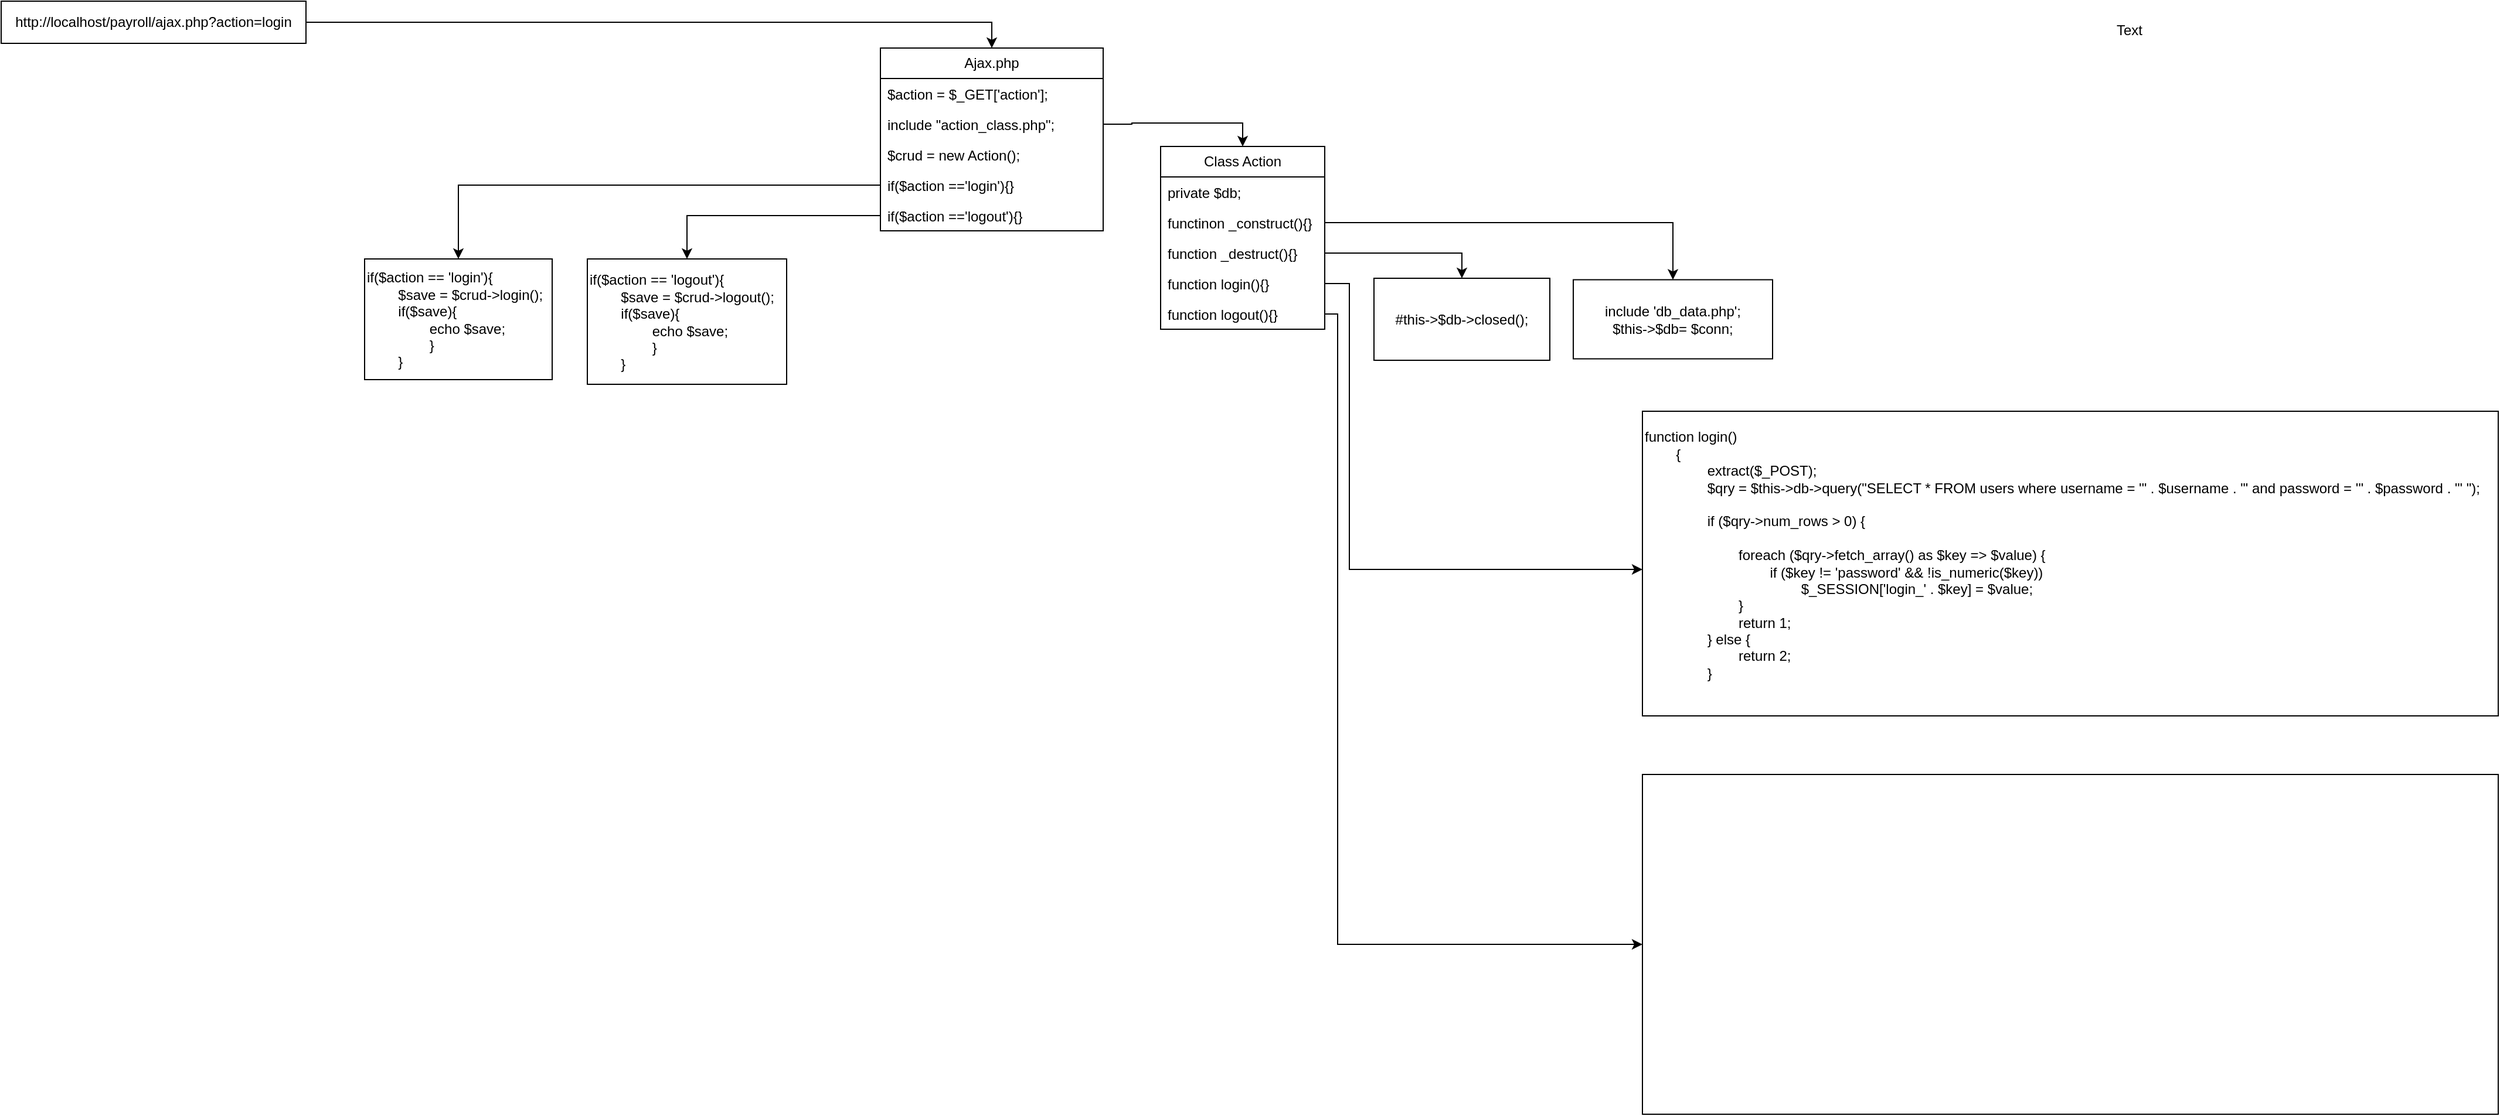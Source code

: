 <mxfile version="26.2.15">
  <diagram id="C5RBs43oDa-KdzZeNtuy" name="Page-1">
    <mxGraphModel dx="3983" dy="1098" grid="1" gridSize="10" guides="1" tooltips="1" connect="1" arrows="1" fold="1" page="1" pageScale="1" pageWidth="827" pageHeight="1169" math="0" shadow="0">
      <root>
        <mxCell id="WIyWlLk6GJQsqaUBKTNV-0" />
        <mxCell id="WIyWlLk6GJQsqaUBKTNV-1" parent="WIyWlLk6GJQsqaUBKTNV-0" />
        <mxCell id="d8og31dGvo_LYGdDDww9-0" value="Class Action" style="swimlane;fontStyle=0;childLayout=stackLayout;horizontal=1;startSize=26;fillColor=none;horizontalStack=0;resizeParent=1;resizeParentMax=0;resizeLast=0;collapsible=1;marginBottom=0;whiteSpace=wrap;html=1;" vertex="1" parent="WIyWlLk6GJQsqaUBKTNV-1">
          <mxGeometry x="119" y="224" width="140" height="156" as="geometry" />
        </mxCell>
        <mxCell id="d8og31dGvo_LYGdDDww9-1" value="private $db;" style="text;strokeColor=none;fillColor=none;align=left;verticalAlign=top;spacingLeft=4;spacingRight=4;overflow=hidden;rotatable=0;points=[[0,0.5],[1,0.5]];portConstraint=eastwest;whiteSpace=wrap;html=1;" vertex="1" parent="d8og31dGvo_LYGdDDww9-0">
          <mxGeometry y="26" width="140" height="26" as="geometry" />
        </mxCell>
        <mxCell id="d8og31dGvo_LYGdDDww9-2" value="functinon _construct(){}" style="text;strokeColor=none;fillColor=none;align=left;verticalAlign=top;spacingLeft=4;spacingRight=4;overflow=hidden;rotatable=0;points=[[0,0.5],[1,0.5]];portConstraint=eastwest;whiteSpace=wrap;html=1;" vertex="1" parent="d8og31dGvo_LYGdDDww9-0">
          <mxGeometry y="52" width="140" height="26" as="geometry" />
        </mxCell>
        <mxCell id="d8og31dGvo_LYGdDDww9-3" value="function _destruct(){}" style="text;strokeColor=none;fillColor=none;align=left;verticalAlign=top;spacingLeft=4;spacingRight=4;overflow=hidden;rotatable=0;points=[[0,0.5],[1,0.5]];portConstraint=eastwest;whiteSpace=wrap;html=1;" vertex="1" parent="d8og31dGvo_LYGdDDww9-0">
          <mxGeometry y="78" width="140" height="26" as="geometry" />
        </mxCell>
        <mxCell id="d8og31dGvo_LYGdDDww9-4" value="function login(){}" style="text;strokeColor=none;fillColor=none;align=left;verticalAlign=top;spacingLeft=4;spacingRight=4;overflow=hidden;rotatable=0;points=[[0,0.5],[1,0.5]];portConstraint=eastwest;whiteSpace=wrap;html=1;" vertex="1" parent="d8og31dGvo_LYGdDDww9-0">
          <mxGeometry y="104" width="140" height="26" as="geometry" />
        </mxCell>
        <mxCell id="d8og31dGvo_LYGdDDww9-6" value="function logout(){}" style="text;strokeColor=none;fillColor=none;align=left;verticalAlign=top;spacingLeft=4;spacingRight=4;overflow=hidden;rotatable=0;points=[[0,0.5],[1,0.5]];portConstraint=eastwest;whiteSpace=wrap;html=1;" vertex="1" parent="d8og31dGvo_LYGdDDww9-0">
          <mxGeometry y="130" width="140" height="26" as="geometry" />
        </mxCell>
        <mxCell id="d8og31dGvo_LYGdDDww9-12" value="include &#39;db_data.php&#39;;&lt;div&gt;$this-&amp;gt;$db= $conn;&lt;/div&gt;" style="whiteSpace=wrap;html=1;" vertex="1" parent="WIyWlLk6GJQsqaUBKTNV-1">
          <mxGeometry x="471" y="337.75" width="170" height="67.5" as="geometry" />
        </mxCell>
        <mxCell id="d8og31dGvo_LYGdDDww9-13" value="" style="edgeStyle=orthogonalEdgeStyle;rounded=0;orthogonalLoop=1;jettySize=auto;html=1;" edge="1" parent="WIyWlLk6GJQsqaUBKTNV-1" source="d8og31dGvo_LYGdDDww9-2" target="d8og31dGvo_LYGdDDww9-12">
          <mxGeometry relative="1" as="geometry" />
        </mxCell>
        <mxCell id="d8og31dGvo_LYGdDDww9-15" value="#this-&amp;gt;$db-&amp;gt;closed();" style="whiteSpace=wrap;html=1;" vertex="1" parent="WIyWlLk6GJQsqaUBKTNV-1">
          <mxGeometry x="301" y="336.5" width="150" height="70" as="geometry" />
        </mxCell>
        <mxCell id="d8og31dGvo_LYGdDDww9-16" value="" style="edgeStyle=orthogonalEdgeStyle;rounded=0;orthogonalLoop=1;jettySize=auto;html=1;" edge="1" parent="WIyWlLk6GJQsqaUBKTNV-1" source="d8og31dGvo_LYGdDDww9-3" target="d8og31dGvo_LYGdDDww9-15">
          <mxGeometry relative="1" as="geometry" />
        </mxCell>
        <mxCell id="d8og31dGvo_LYGdDDww9-17" value="Ajax.php" style="swimlane;fontStyle=0;childLayout=stackLayout;horizontal=1;startSize=26;fillColor=none;horizontalStack=0;resizeParent=1;resizeParentMax=0;resizeLast=0;collapsible=1;marginBottom=0;whiteSpace=wrap;html=1;" vertex="1" parent="WIyWlLk6GJQsqaUBKTNV-1">
          <mxGeometry x="-120" y="140" width="190" height="156" as="geometry" />
        </mxCell>
        <mxCell id="d8og31dGvo_LYGdDDww9-18" value="$action = $_GET[&#39;action&#39;];" style="text;strokeColor=none;fillColor=none;align=left;verticalAlign=top;spacingLeft=4;spacingRight=4;overflow=hidden;rotatable=0;points=[[0,0.5],[1,0.5]];portConstraint=eastwest;whiteSpace=wrap;html=1;" vertex="1" parent="d8og31dGvo_LYGdDDww9-17">
          <mxGeometry y="26" width="190" height="26" as="geometry" />
        </mxCell>
        <mxCell id="d8og31dGvo_LYGdDDww9-27" value="include &quot;action_class.php&quot;;" style="text;strokeColor=none;fillColor=none;align=left;verticalAlign=top;spacingLeft=4;spacingRight=4;overflow=hidden;rotatable=0;points=[[0,0.5],[1,0.5]];portConstraint=eastwest;whiteSpace=wrap;html=1;" vertex="1" parent="d8og31dGvo_LYGdDDww9-17">
          <mxGeometry y="52" width="190" height="26" as="geometry" />
        </mxCell>
        <mxCell id="d8og31dGvo_LYGdDDww9-25" value="$crud = new Action();" style="text;strokeColor=none;fillColor=none;align=left;verticalAlign=top;spacingLeft=4;spacingRight=4;overflow=hidden;rotatable=0;points=[[0,0.5],[1,0.5]];portConstraint=eastwest;whiteSpace=wrap;html=1;" vertex="1" parent="d8og31dGvo_LYGdDDww9-17">
          <mxGeometry y="78" width="190" height="26" as="geometry" />
        </mxCell>
        <mxCell id="d8og31dGvo_LYGdDDww9-26" value="if($action ==&#39;login&#39;){}" style="text;strokeColor=none;fillColor=none;align=left;verticalAlign=top;spacingLeft=4;spacingRight=4;overflow=hidden;rotatable=0;points=[[0,0.5],[1,0.5]];portConstraint=eastwest;whiteSpace=wrap;html=1;" vertex="1" parent="d8og31dGvo_LYGdDDww9-17">
          <mxGeometry y="104" width="190" height="26" as="geometry" />
        </mxCell>
        <mxCell id="d8og31dGvo_LYGdDDww9-28" value="if($action ==&#39;logout&#39;){}" style="text;strokeColor=none;fillColor=none;align=left;verticalAlign=top;spacingLeft=4;spacingRight=4;overflow=hidden;rotatable=0;points=[[0,0.5],[1,0.5]];portConstraint=eastwest;whiteSpace=wrap;html=1;" vertex="1" parent="d8og31dGvo_LYGdDDww9-17">
          <mxGeometry y="130" width="190" height="26" as="geometry" />
        </mxCell>
        <mxCell id="d8og31dGvo_LYGdDDww9-24" style="edgeStyle=orthogonalEdgeStyle;rounded=0;orthogonalLoop=1;jettySize=auto;html=1;exitX=1;exitY=0.5;exitDx=0;exitDy=0;entryX=0.5;entryY=0;entryDx=0;entryDy=0;" edge="1" parent="WIyWlLk6GJQsqaUBKTNV-1" source="d8og31dGvo_LYGdDDww9-27" target="d8og31dGvo_LYGdDDww9-0">
          <mxGeometry relative="1" as="geometry" />
        </mxCell>
        <mxCell id="d8og31dGvo_LYGdDDww9-34" value="if($action == &#39;logout&#39;)&lt;span style=&quot;background-color: transparent; color: light-dark(rgb(0, 0, 0), rgb(255, 255, 255));&quot;&gt;{&lt;/span&gt;&lt;div&gt;&lt;div&gt;&lt;span style=&quot;white-space: pre;&quot;&gt;&#x9;&lt;/span&gt;$save = $crud-&amp;gt;logout();&lt;/div&gt;&lt;div&gt;&lt;span style=&quot;white-space: pre;&quot;&gt;&#x9;&lt;/span&gt;if($save){&lt;/div&gt;&lt;div&gt;&lt;span style=&quot;white-space: pre;&quot;&gt;&#x9;&lt;/span&gt;&lt;span style=&quot;white-space: pre;&quot;&gt;&#x9;&lt;/span&gt;echo $save;&lt;/div&gt;&lt;div&gt;&lt;span style=&quot;white-space: pre;&quot;&gt;&#x9;&lt;/span&gt;&lt;span style=&quot;white-space: pre;&quot;&gt;&#x9;&lt;/span&gt;}&lt;/div&gt;&lt;div&gt;&lt;span style=&quot;white-space: pre;&quot;&gt;&#x9;&lt;/span&gt;}&lt;/div&gt;&lt;/div&gt;" style="whiteSpace=wrap;html=1;align=left;" vertex="1" parent="WIyWlLk6GJQsqaUBKTNV-1">
          <mxGeometry x="-370" y="320" width="170" height="107" as="geometry" />
        </mxCell>
        <mxCell id="d8og31dGvo_LYGdDDww9-35" value="" style="edgeStyle=orthogonalEdgeStyle;rounded=0;orthogonalLoop=1;jettySize=auto;html=1;" edge="1" parent="WIyWlLk6GJQsqaUBKTNV-1" source="d8og31dGvo_LYGdDDww9-28" target="d8og31dGvo_LYGdDDww9-34">
          <mxGeometry relative="1" as="geometry" />
        </mxCell>
        <mxCell id="d8og31dGvo_LYGdDDww9-36" value="&lt;span style=&quot;&quot;&gt;if($action == &#39;login&#39;)&lt;/span&gt;&lt;span style=&quot;color: light-dark(rgb(0, 0, 0), rgb(255, 255, 255)); background-color: transparent;&quot;&gt;{&lt;/span&gt;&lt;div style=&quot;&quot;&gt;&lt;div&gt;&lt;span style=&quot;white-space: pre;&quot;&gt;&#x9;&lt;/span&gt;$save = $crud-&amp;gt;login();&lt;/div&gt;&lt;div&gt;&lt;span style=&quot;white-space: pre;&quot;&gt;&#x9;&lt;/span&gt;if($save){&lt;/div&gt;&lt;div&gt;&lt;span style=&quot;white-space: pre;&quot;&gt;&#x9;&lt;/span&gt;&lt;span style=&quot;white-space: pre;&quot;&gt;&#x9;&lt;/span&gt;echo $save;&lt;/div&gt;&lt;div&gt;&lt;span style=&quot;white-space: pre;&quot;&gt;&#x9;&lt;/span&gt;&lt;span style=&quot;white-space: pre;&quot;&gt;&#x9;&lt;/span&gt;}&lt;/div&gt;&lt;div&gt;&lt;span style=&quot;white-space: pre;&quot;&gt;&#x9;&lt;/span&gt;}&lt;/div&gt;&lt;/div&gt;" style="whiteSpace=wrap;html=1;align=left;" vertex="1" parent="WIyWlLk6GJQsqaUBKTNV-1">
          <mxGeometry x="-560" y="320" width="160" height="103" as="geometry" />
        </mxCell>
        <mxCell id="d8og31dGvo_LYGdDDww9-37" value="" style="edgeStyle=orthogonalEdgeStyle;rounded=0;orthogonalLoop=1;jettySize=auto;html=1;" edge="1" parent="WIyWlLk6GJQsqaUBKTNV-1" source="d8og31dGvo_LYGdDDww9-26" target="d8og31dGvo_LYGdDDww9-36">
          <mxGeometry relative="1" as="geometry" />
        </mxCell>
        <mxCell id="d8og31dGvo_LYGdDDww9-42" value="Text" style="text;html=1;align=center;verticalAlign=middle;resizable=0;points=[];autosize=1;strokeColor=none;fillColor=none;" vertex="1" parent="WIyWlLk6GJQsqaUBKTNV-1">
          <mxGeometry x="920" y="110" width="50" height="30" as="geometry" />
        </mxCell>
        <mxCell id="d8og31dGvo_LYGdDDww9-45" style="edgeStyle=orthogonalEdgeStyle;rounded=0;orthogonalLoop=1;jettySize=auto;html=1;exitX=1;exitY=0.5;exitDx=0;exitDy=0;entryX=0.5;entryY=0;entryDx=0;entryDy=0;" edge="1" parent="WIyWlLk6GJQsqaUBKTNV-1" source="d8og31dGvo_LYGdDDww9-43" target="d8og31dGvo_LYGdDDww9-17">
          <mxGeometry relative="1" as="geometry" />
        </mxCell>
        <mxCell id="d8og31dGvo_LYGdDDww9-43" value="http://localhost/payroll/ajax.php?action=login" style="whiteSpace=wrap;html=1;" vertex="1" parent="WIyWlLk6GJQsqaUBKTNV-1">
          <mxGeometry x="-870" y="100" width="260" height="36" as="geometry" />
        </mxCell>
        <mxCell id="d8og31dGvo_LYGdDDww9-46" value="&lt;div&gt;function login()&lt;/div&gt;&lt;div&gt;&lt;span style=&quot;white-space: normal;&quot;&gt;&lt;span style=&quot;white-space:pre&quot;&gt;&#x9;&lt;/span&gt;{&lt;/span&gt;&lt;/div&gt;&lt;div&gt;&lt;span style=&quot;white-space: normal;&quot;&gt;&lt;span style=&quot;white-space:pre&quot;&gt;&#x9;&#x9;&lt;/span&gt;extract($_POST);&lt;/span&gt;&lt;/div&gt;&lt;div&gt;&lt;span style=&quot;white-space: normal;&quot;&gt;&lt;span style=&quot;white-space:pre&quot;&gt;&#x9;&#x9;&lt;/span&gt;$qry = $this-&amp;gt;db-&amp;gt;query(&quot;SELECT * FROM users where username = &#39;&quot; . $username . &quot;&#39; and password = &#39;&quot; . $password . &quot;&#39; &quot;);&lt;/span&gt;&lt;/div&gt;&lt;div&gt;&lt;span style=&quot;white-space: normal;&quot;&gt;&lt;br&gt;&lt;/span&gt;&lt;/div&gt;&lt;div&gt;&lt;span style=&quot;white-space: normal;&quot;&gt;&lt;span style=&quot;white-space:pre&quot;&gt;&#x9;&#x9;&lt;/span&gt;if ($qry-&amp;gt;num_rows &amp;gt; 0) {&lt;/span&gt;&lt;/div&gt;&lt;div&gt;&lt;span style=&quot;white-space: normal;&quot;&gt;&lt;br&gt;&lt;/span&gt;&lt;/div&gt;&lt;div&gt;&lt;/div&gt;&lt;div&gt;&lt;span style=&quot;white-space: normal;&quot;&gt;&lt;span style=&quot;white-space:pre&quot;&gt;&#x9;&#x9;&#x9;&lt;/span&gt;foreach ($qry-&amp;gt;fetch_array() as $key =&amp;gt; $value) {&lt;/span&gt;&lt;/div&gt;&lt;div&gt;&lt;/div&gt;&lt;div&gt;&lt;span style=&quot;white-space: normal;&quot;&gt;&lt;span style=&quot;white-space:pre&quot;&gt;&#x9;&#x9;&#x9;&#x9;&lt;/span&gt;if ($key != &#39;password&#39; &amp;amp;&amp;amp; !is_numeric($key))&lt;/span&gt;&lt;/div&gt;&lt;div&gt;&lt;span style=&quot;white-space: normal;&quot;&gt;&lt;span style=&quot;white-space:pre&quot;&gt;&#x9;&#x9;&#x9;&#x9;&#x9;&lt;/span&gt;$_SESSION[&#39;login_&#39; . $key] = $value;&lt;/span&gt;&lt;/div&gt;&lt;div&gt;&lt;span style=&quot;white-space: pre; white-space: normal;&quot;&gt;&#x9;&#x9;&#x9;&#x9;&#x9;&lt;/span&gt;&lt;/div&gt;&lt;div&gt;&lt;span style=&quot;white-space: normal;&quot;&gt;&lt;span style=&quot;white-space:pre&quot;&gt;&#x9;&#x9;&#x9;&lt;/span&gt;}&lt;/span&gt;&lt;/div&gt;&lt;div&gt;&lt;span style=&quot;white-space: normal;&quot;&gt;&lt;span style=&quot;white-space:pre&quot;&gt;&#x9;&#x9;&#x9;&lt;/span&gt;return 1;&lt;/span&gt;&lt;/div&gt;&lt;div&gt;&lt;span style=&quot;white-space: normal;&quot;&gt;&lt;span style=&quot;white-space:pre&quot;&gt;&#x9;&#x9;&lt;/span&gt;} else {&lt;/span&gt;&lt;/div&gt;&lt;div&gt;&lt;span style=&quot;white-space: normal;&quot;&gt;&lt;span style=&quot;white-space:pre&quot;&gt;&#x9;&#x9;&#x9;&lt;/span&gt;return 2;&lt;/span&gt;&lt;/div&gt;&lt;div&gt;&lt;span style=&quot;white-space: normal;&quot;&gt;&lt;span style=&quot;white-space:pre&quot;&gt;&#x9;&#x9;&lt;/span&gt;}&lt;/span&gt;&lt;/div&gt;&lt;div&gt;&lt;br&gt;&lt;/div&gt;" style="whiteSpace=wrap;html=1;align=left;" vertex="1" parent="WIyWlLk6GJQsqaUBKTNV-1">
          <mxGeometry x="530" y="450" width="730" height="260" as="geometry" />
        </mxCell>
        <mxCell id="d8og31dGvo_LYGdDDww9-47" value="" style="edgeStyle=orthogonalEdgeStyle;rounded=0;orthogonalLoop=1;jettySize=auto;html=1;" edge="1" parent="WIyWlLk6GJQsqaUBKTNV-1" source="d8og31dGvo_LYGdDDww9-4" target="d8og31dGvo_LYGdDDww9-46">
          <mxGeometry relative="1" as="geometry">
            <Array as="points">
              <mxPoint x="280" y="341" />
              <mxPoint x="280" y="585" />
            </Array>
          </mxGeometry>
        </mxCell>
        <mxCell id="d8og31dGvo_LYGdDDww9-48" value="" style="whiteSpace=wrap;html=1;" vertex="1" parent="WIyWlLk6GJQsqaUBKTNV-1">
          <mxGeometry x="530" y="760" width="730" height="290" as="geometry" />
        </mxCell>
        <mxCell id="d8og31dGvo_LYGdDDww9-49" value="" style="edgeStyle=orthogonalEdgeStyle;rounded=0;orthogonalLoop=1;jettySize=auto;html=1;" edge="1" parent="WIyWlLk6GJQsqaUBKTNV-1" source="d8og31dGvo_LYGdDDww9-6" target="d8og31dGvo_LYGdDDww9-48">
          <mxGeometry relative="1" as="geometry">
            <Array as="points">
              <mxPoint x="270" y="367" />
              <mxPoint x="270" y="905" />
            </Array>
          </mxGeometry>
        </mxCell>
      </root>
    </mxGraphModel>
  </diagram>
</mxfile>
